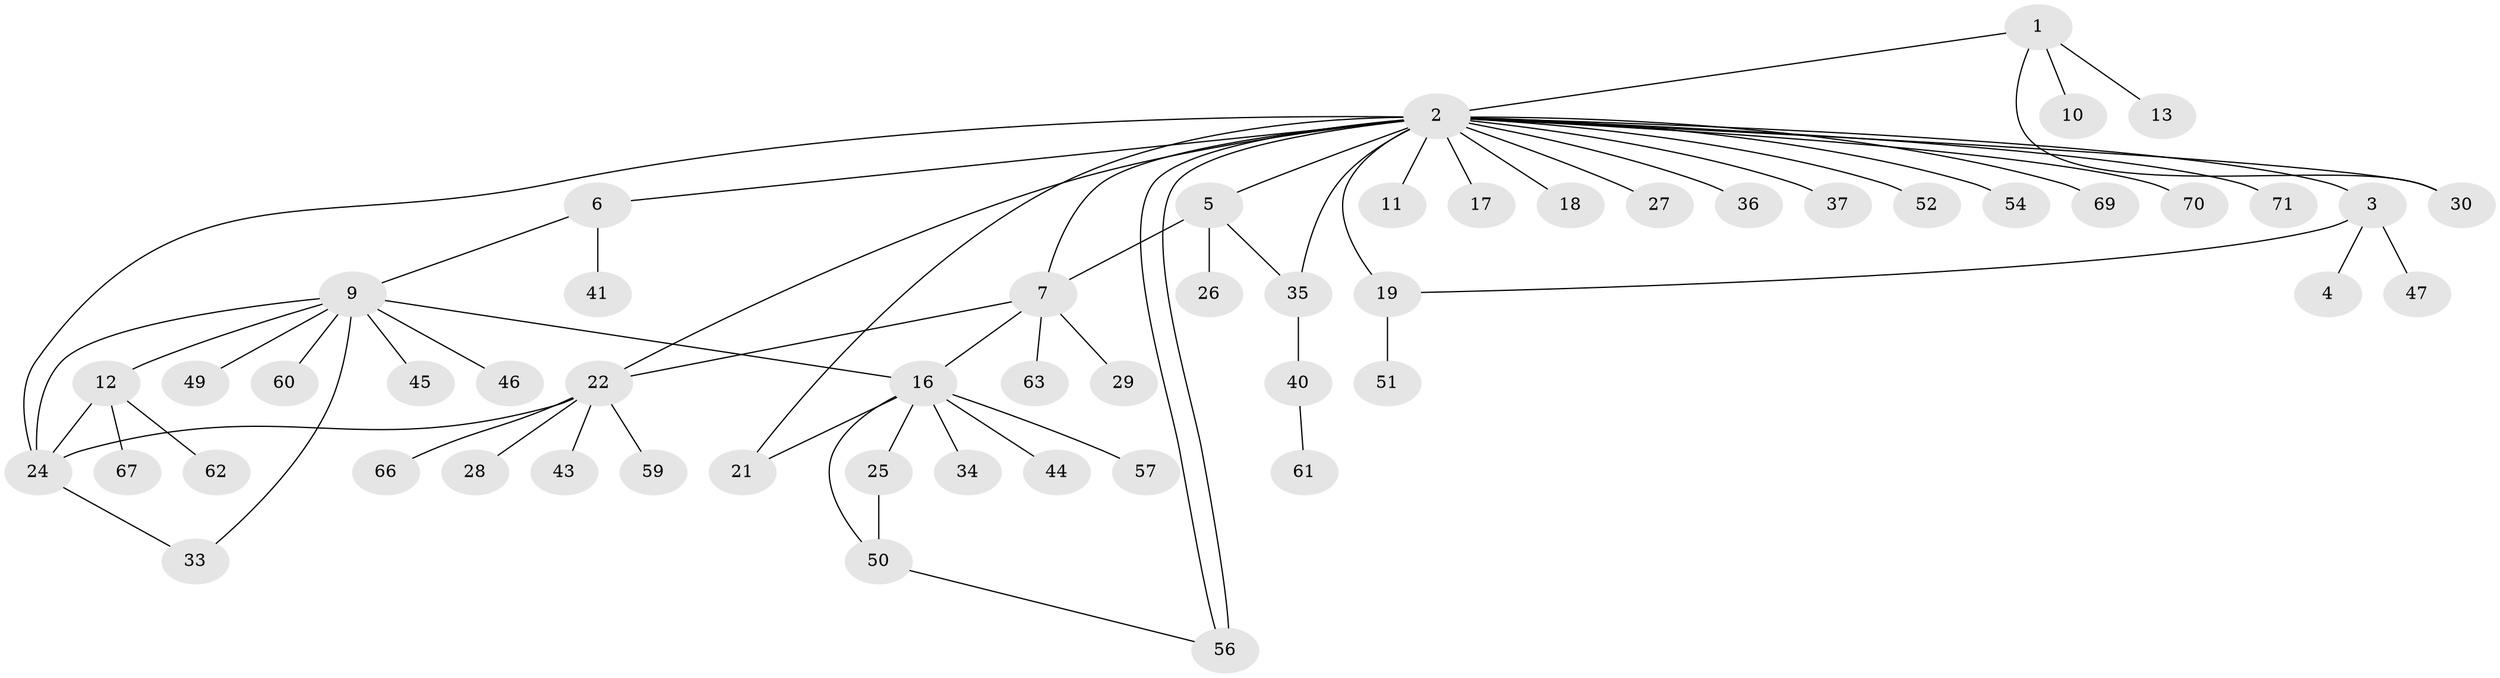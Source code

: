 // original degree distribution, {3: 0.09859154929577464, 27: 0.014084507042253521, 4: 0.08450704225352113, 1: 0.5211267605633803, 6: 0.014084507042253521, 7: 0.014084507042253521, 2: 0.2112676056338028, 9: 0.014084507042253521, 8: 0.014084507042253521, 5: 0.014084507042253521}
// Generated by graph-tools (version 1.1) at 2025/41/03/06/25 10:41:45]
// undirected, 54 vertices, 67 edges
graph export_dot {
graph [start="1"]
  node [color=gray90,style=filled];
  1 [super="+8"];
  2 [super="+31"];
  3 [super="+14"];
  4;
  5 [super="+20"];
  6;
  7 [super="+15"];
  9 [super="+38"];
  10;
  11;
  12 [super="+64"];
  13;
  16 [super="+32"];
  17;
  18;
  19 [super="+23"];
  21;
  22 [super="+55"];
  24 [super="+39"];
  25;
  26;
  27;
  28;
  29 [super="+68"];
  30;
  33;
  34;
  35;
  36;
  37;
  40 [super="+42"];
  41;
  43;
  44;
  45;
  46;
  47 [super="+48"];
  49 [super="+53"];
  50 [super="+58"];
  51;
  52;
  54;
  56;
  57;
  59;
  60;
  61;
  62 [super="+65"];
  63;
  66;
  67;
  69;
  70;
  71;
  1 -- 2;
  1 -- 13;
  1 -- 10;
  1 -- 30;
  2 -- 3;
  2 -- 5 [weight=2];
  2 -- 6;
  2 -- 7;
  2 -- 11;
  2 -- 17;
  2 -- 18;
  2 -- 19 [weight=2];
  2 -- 21;
  2 -- 22;
  2 -- 24;
  2 -- 27;
  2 -- 30;
  2 -- 35;
  2 -- 37;
  2 -- 52;
  2 -- 54;
  2 -- 56;
  2 -- 56;
  2 -- 69;
  2 -- 70;
  2 -- 71;
  2 -- 36;
  3 -- 4;
  3 -- 47;
  3 -- 19;
  5 -- 26;
  5 -- 35;
  5 -- 7;
  6 -- 9;
  6 -- 41;
  7 -- 16;
  7 -- 22;
  7 -- 63;
  7 -- 29;
  9 -- 12;
  9 -- 33;
  9 -- 46;
  9 -- 49;
  9 -- 16;
  9 -- 60;
  9 -- 45;
  9 -- 24;
  12 -- 62;
  12 -- 67;
  12 -- 24;
  16 -- 21;
  16 -- 25;
  16 -- 34;
  16 -- 44;
  16 -- 50;
  16 -- 57;
  19 -- 51;
  22 -- 24;
  22 -- 28;
  22 -- 43;
  22 -- 59;
  22 -- 66;
  24 -- 33;
  25 -- 50;
  35 -- 40;
  40 -- 61;
  50 -- 56;
}
